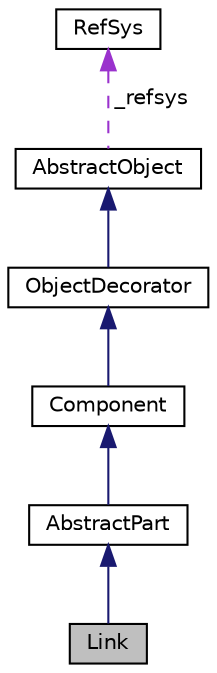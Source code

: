 digraph "Link"
{
  edge [fontname="Helvetica",fontsize="10",labelfontname="Helvetica",labelfontsize="10"];
  node [fontname="Helvetica",fontsize="10",shape=record];
  Node5 [label="Link",height=0.2,width=0.4,color="black", fillcolor="grey75", style="filled", fontcolor="black"];
  Node6 -> Node5 [dir="back",color="midnightblue",fontsize="10",style="solid",fontname="Helvetica"];
  Node6 [label="AbstractPart",height=0.2,width=0.4,color="black", fillcolor="white", style="filled",URL="$classAbstractPart.html",tooltip="Color decorator. "];
  Node7 -> Node6 [dir="back",color="midnightblue",fontsize="10",style="solid",fontname="Helvetica"];
  Node7 [label="Component",height=0.2,width=0.4,color="black", fillcolor="white", style="filled",URL="$classComponent.html",tooltip="Component class. "];
  Node8 -> Node7 [dir="back",color="midnightblue",fontsize="10",style="solid",fontname="Helvetica"];
  Node8 [label="ObjectDecorator",height=0.2,width=0.4,color="black", fillcolor="white", style="filled",URL="$classObjectDecorator.html",tooltip="Abstract object decorator interface. "];
  Node9 -> Node8 [dir="back",color="midnightblue",fontsize="10",style="solid",fontname="Helvetica"];
  Node9 [label="AbstractObject",height=0.2,width=0.4,color="black", fillcolor="white", style="filled",URL="$classAbstractObject.html",tooltip="Abstract object interface. "];
  Node10 -> Node9 [dir="back",color="darkorchid3",fontsize="10",style="dashed",label=" _refsys" ,fontname="Helvetica"];
  Node10 [label="RefSys",height=0.2,width=0.4,color="black", fillcolor="white", style="filled",URL="$classRefSys.html",tooltip="3D point primitive object "];
}
